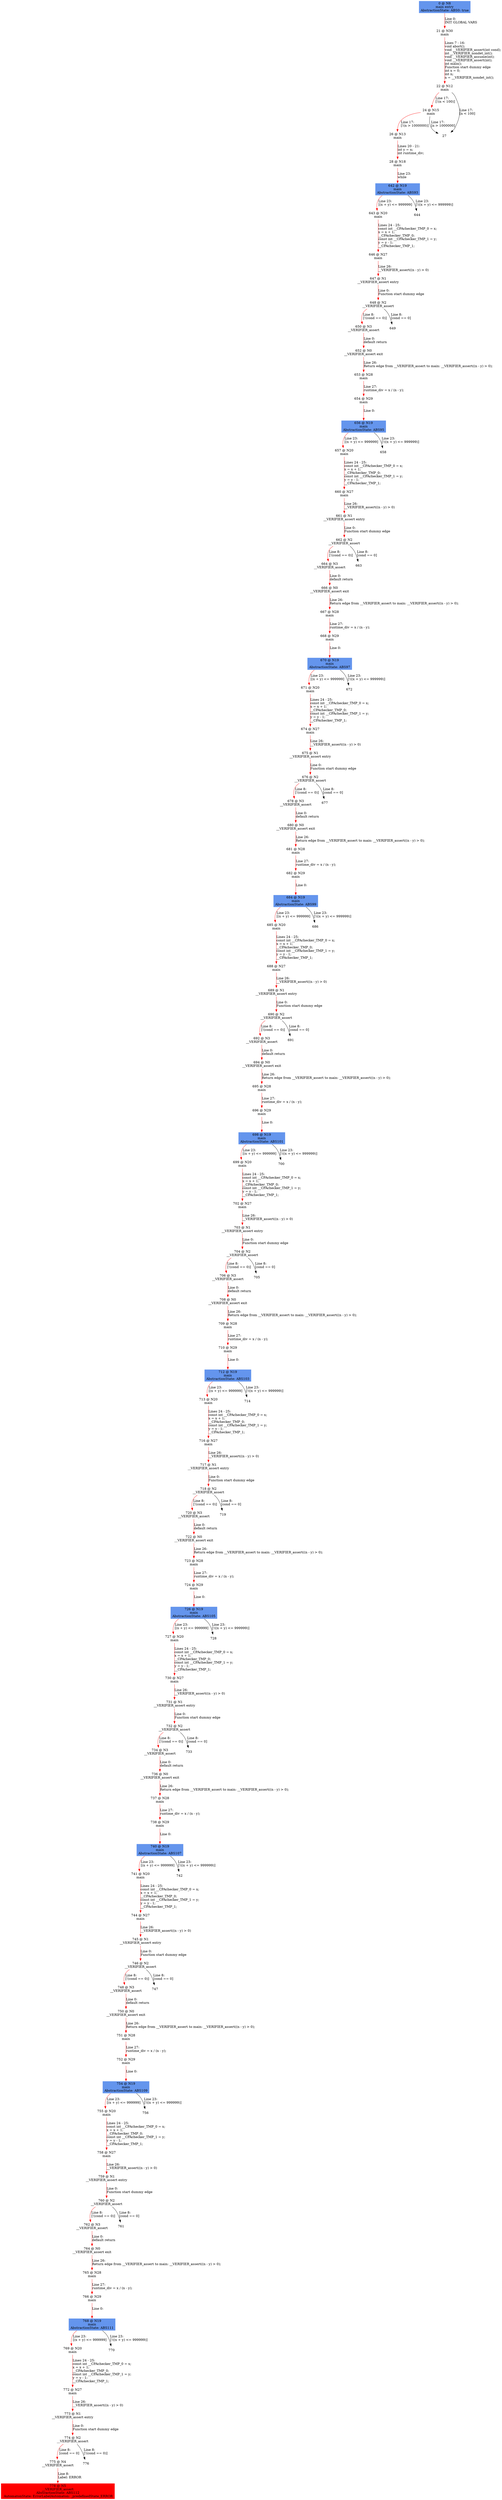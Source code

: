 digraph ARG {
node [style="filled" shape="box" color="white"]
0 [fillcolor="cornflowerblue" label="0 @ N8\nmain entry\nAbstractionState: ABS0: true\n" id="0"]
21 [label="21 @ N30\nmain\n" id="21"]
22 [label="22 @ N12\nmain\n" id="22"]
24 [label="24 @ N15\nmain\n" id="24"]
26 [label="26 @ N13\nmain\n" id="26"]
28 [label="28 @ N18\nmain\n" id="28"]
642 [fillcolor="cornflowerblue" label="642 @ N19\nmain\nAbstractionState: ABS93\n" id="642"]
643 [label="643 @ N20\nmain\n" id="643"]
646 [label="646 @ N27\nmain\n" id="646"]
647 [label="647 @ N1\n__VERIFIER_assert entry\n" id="647"]
648 [label="648 @ N2\n__VERIFIER_assert\n" id="648"]
650 [label="650 @ N3\n__VERIFIER_assert\n" id="650"]
652 [label="652 @ N0\n__VERIFIER_assert exit\n" id="652"]
653 [label="653 @ N28\nmain\n" id="653"]
654 [label="654 @ N29\nmain\n" id="654"]
656 [fillcolor="cornflowerblue" label="656 @ N19\nmain\nAbstractionState: ABS95\n" id="656"]
657 [label="657 @ N20\nmain\n" id="657"]
660 [label="660 @ N27\nmain\n" id="660"]
661 [label="661 @ N1\n__VERIFIER_assert entry\n" id="661"]
662 [label="662 @ N2\n__VERIFIER_assert\n" id="662"]
664 [label="664 @ N3\n__VERIFIER_assert\n" id="664"]
666 [label="666 @ N0\n__VERIFIER_assert exit\n" id="666"]
667 [label="667 @ N28\nmain\n" id="667"]
668 [label="668 @ N29\nmain\n" id="668"]
670 [fillcolor="cornflowerblue" label="670 @ N19\nmain\nAbstractionState: ABS97\n" id="670"]
671 [label="671 @ N20\nmain\n" id="671"]
674 [label="674 @ N27\nmain\n" id="674"]
675 [label="675 @ N1\n__VERIFIER_assert entry\n" id="675"]
676 [label="676 @ N2\n__VERIFIER_assert\n" id="676"]
678 [label="678 @ N3\n__VERIFIER_assert\n" id="678"]
680 [label="680 @ N0\n__VERIFIER_assert exit\n" id="680"]
681 [label="681 @ N28\nmain\n" id="681"]
682 [label="682 @ N29\nmain\n" id="682"]
684 [fillcolor="cornflowerblue" label="684 @ N19\nmain\nAbstractionState: ABS99\n" id="684"]
685 [label="685 @ N20\nmain\n" id="685"]
688 [label="688 @ N27\nmain\n" id="688"]
689 [label="689 @ N1\n__VERIFIER_assert entry\n" id="689"]
690 [label="690 @ N2\n__VERIFIER_assert\n" id="690"]
692 [label="692 @ N3\n__VERIFIER_assert\n" id="692"]
694 [label="694 @ N0\n__VERIFIER_assert exit\n" id="694"]
695 [label="695 @ N28\nmain\n" id="695"]
696 [label="696 @ N29\nmain\n" id="696"]
698 [fillcolor="cornflowerblue" label="698 @ N19\nmain\nAbstractionState: ABS101\n" id="698"]
699 [label="699 @ N20\nmain\n" id="699"]
702 [label="702 @ N27\nmain\n" id="702"]
703 [label="703 @ N1\n__VERIFIER_assert entry\n" id="703"]
704 [label="704 @ N2\n__VERIFIER_assert\n" id="704"]
706 [label="706 @ N3\n__VERIFIER_assert\n" id="706"]
708 [label="708 @ N0\n__VERIFIER_assert exit\n" id="708"]
709 [label="709 @ N28\nmain\n" id="709"]
710 [label="710 @ N29\nmain\n" id="710"]
712 [fillcolor="cornflowerblue" label="712 @ N19\nmain\nAbstractionState: ABS103\n" id="712"]
713 [label="713 @ N20\nmain\n" id="713"]
716 [label="716 @ N27\nmain\n" id="716"]
717 [label="717 @ N1\n__VERIFIER_assert entry\n" id="717"]
718 [label="718 @ N2\n__VERIFIER_assert\n" id="718"]
720 [label="720 @ N3\n__VERIFIER_assert\n" id="720"]
722 [label="722 @ N0\n__VERIFIER_assert exit\n" id="722"]
723 [label="723 @ N28\nmain\n" id="723"]
724 [label="724 @ N29\nmain\n" id="724"]
726 [fillcolor="cornflowerblue" label="726 @ N19\nmain\nAbstractionState: ABS105\n" id="726"]
727 [label="727 @ N20\nmain\n" id="727"]
730 [label="730 @ N27\nmain\n" id="730"]
731 [label="731 @ N1\n__VERIFIER_assert entry\n" id="731"]
732 [label="732 @ N2\n__VERIFIER_assert\n" id="732"]
734 [label="734 @ N3\n__VERIFIER_assert\n" id="734"]
736 [label="736 @ N0\n__VERIFIER_assert exit\n" id="736"]
737 [label="737 @ N28\nmain\n" id="737"]
738 [label="738 @ N29\nmain\n" id="738"]
740 [fillcolor="cornflowerblue" label="740 @ N19\nmain\nAbstractionState: ABS107\n" id="740"]
741 [label="741 @ N20\nmain\n" id="741"]
744 [label="744 @ N27\nmain\n" id="744"]
745 [label="745 @ N1\n__VERIFIER_assert entry\n" id="745"]
746 [label="746 @ N2\n__VERIFIER_assert\n" id="746"]
748 [label="748 @ N3\n__VERIFIER_assert\n" id="748"]
750 [label="750 @ N0\n__VERIFIER_assert exit\n" id="750"]
751 [label="751 @ N28\nmain\n" id="751"]
752 [label="752 @ N29\nmain\n" id="752"]
754 [fillcolor="cornflowerblue" label="754 @ N19\nmain\nAbstractionState: ABS109\n" id="754"]
755 [label="755 @ N20\nmain\n" id="755"]
758 [label="758 @ N27\nmain\n" id="758"]
759 [label="759 @ N1\n__VERIFIER_assert entry\n" id="759"]
760 [label="760 @ N2\n__VERIFIER_assert\n" id="760"]
762 [label="762 @ N3\n__VERIFIER_assert\n" id="762"]
764 [label="764 @ N0\n__VERIFIER_assert exit\n" id="764"]
765 [label="765 @ N28\nmain\n" id="765"]
766 [label="766 @ N29\nmain\n" id="766"]
768 [fillcolor="cornflowerblue" label="768 @ N19\nmain\nAbstractionState: ABS111\n" id="768"]
769 [label="769 @ N20\nmain\n" id="769"]
772 [label="772 @ N27\nmain\n" id="772"]
773 [label="773 @ N1\n__VERIFIER_assert entry\n" id="773"]
774 [label="774 @ N2\n__VERIFIER_assert\n" id="774"]
775 [label="775 @ N4\n__VERIFIER_assert\n" id="775"]
778 [fillcolor="red" label="778 @ N5\n__VERIFIER_assert\nAbstractionState: ABS112\n AutomatonState: ErrorLabelAutomaton: _predefinedState_ERROR\n" id="778"]
0 -> 21 [color="red" label="Line 0: \lINIT GLOBAL VARS\l" id="0 -> 21"]
21 -> 22 [color="red" label="Lines 7 - 16: \lvoid abort();\lvoid __VERIFIER_assert(int cond);\lint __VERIFIER_nondet_int();\lvoid __VERIFIER_assume(int);\lvoid __VERIFIER_assert(int);\lint main();\lFunction start dummy edge\lint x = 0;\lint n;\ln = __VERIFIER_nondet_int();\l" id="21 -> 22"]
22 -> 24 [color="red" label="Line 17: \l[!(n < 100)]\l" id="22 -> 24"]
22 -> 27 [label="Line 17: \l[n < 100]\l" id="22 -> 27"]
24 -> 26 [color="red" label="Line 17: \l[!(n > 1000000)]\l" id="24 -> 26"]
24 -> 27 [label="Line 17: \l[n > 1000000]\l" id="24 -> 27"]
26 -> 28 [color="red" label="Lines 20 - 21: \lint y = n;\lint runtime_div;\l" id="26 -> 28"]
28 -> 642 [color="red" label="Line 23: \lwhile\l" id="28 -> 642"]
642 -> 643 [color="red" label="Line 23: \l[(x + y) <= 999999]\l" id="642 -> 643"]
642 -> 644 [label="Line 23: \l[!((x + y) <= 999999)]\l" id="642 -> 644"]
643 -> 646 [color="red" label="Lines 24 - 25: \lconst int __CPAchecker_TMP_0 = x;\lx = x + 1;\l__CPAchecker_TMP_0;\lconst int __CPAchecker_TMP_1 = y;\ly = y - 1;\l__CPAchecker_TMP_1;\l" id="643 -> 646"]
646 -> 647 [color="red" label="Line 26: \l__VERIFIER_assert((n - y) > 0)\l" id="646 -> 647"]
647 -> 648 [color="red" label="Line 0: \lFunction start dummy edge\l" id="647 -> 648"]
648 -> 649 [label="Line 8: \l[cond == 0]\l" id="648 -> 649"]
648 -> 650 [color="red" label="Line 8: \l[!(cond == 0)]\l" id="648 -> 650"]
650 -> 652 [color="red" label="Line 0: \ldefault return\l" id="650 -> 652"]
652 -> 653 [color="red" label="Line 26: \lReturn edge from __VERIFIER_assert to main: __VERIFIER_assert((n - y) > 0);\l" id="652 -> 653"]
653 -> 654 [color="red" label="Line 27: \lruntime_div = x / (n - y);\l" id="653 -> 654"]
654 -> 656 [color="red" label="Line 0: \l\l" id="654 -> 656"]
656 -> 657 [color="red" label="Line 23: \l[(x + y) <= 999999]\l" id="656 -> 657"]
656 -> 658 [label="Line 23: \l[!((x + y) <= 999999)]\l" id="656 -> 658"]
657 -> 660 [color="red" label="Lines 24 - 25: \lconst int __CPAchecker_TMP_0 = x;\lx = x + 1;\l__CPAchecker_TMP_0;\lconst int __CPAchecker_TMP_1 = y;\ly = y - 1;\l__CPAchecker_TMP_1;\l" id="657 -> 660"]
660 -> 661 [color="red" label="Line 26: \l__VERIFIER_assert((n - y) > 0)\l" id="660 -> 661"]
661 -> 662 [color="red" label="Line 0: \lFunction start dummy edge\l" id="661 -> 662"]
662 -> 663 [label="Line 8: \l[cond == 0]\l" id="662 -> 663"]
662 -> 664 [color="red" label="Line 8: \l[!(cond == 0)]\l" id="662 -> 664"]
664 -> 666 [color="red" label="Line 0: \ldefault return\l" id="664 -> 666"]
666 -> 667 [color="red" label="Line 26: \lReturn edge from __VERIFIER_assert to main: __VERIFIER_assert((n - y) > 0);\l" id="666 -> 667"]
667 -> 668 [color="red" label="Line 27: \lruntime_div = x / (n - y);\l" id="667 -> 668"]
668 -> 670 [color="red" label="Line 0: \l\l" id="668 -> 670"]
670 -> 671 [color="red" label="Line 23: \l[(x + y) <= 999999]\l" id="670 -> 671"]
670 -> 672 [label="Line 23: \l[!((x + y) <= 999999)]\l" id="670 -> 672"]
671 -> 674 [color="red" label="Lines 24 - 25: \lconst int __CPAchecker_TMP_0 = x;\lx = x + 1;\l__CPAchecker_TMP_0;\lconst int __CPAchecker_TMP_1 = y;\ly = y - 1;\l__CPAchecker_TMP_1;\l" id="671 -> 674"]
674 -> 675 [color="red" label="Line 26: \l__VERIFIER_assert((n - y) > 0)\l" id="674 -> 675"]
675 -> 676 [color="red" label="Line 0: \lFunction start dummy edge\l" id="675 -> 676"]
676 -> 677 [label="Line 8: \l[cond == 0]\l" id="676 -> 677"]
676 -> 678 [color="red" label="Line 8: \l[!(cond == 0)]\l" id="676 -> 678"]
678 -> 680 [color="red" label="Line 0: \ldefault return\l" id="678 -> 680"]
680 -> 681 [color="red" label="Line 26: \lReturn edge from __VERIFIER_assert to main: __VERIFIER_assert((n - y) > 0);\l" id="680 -> 681"]
681 -> 682 [color="red" label="Line 27: \lruntime_div = x / (n - y);\l" id="681 -> 682"]
682 -> 684 [color="red" label="Line 0: \l\l" id="682 -> 684"]
684 -> 685 [color="red" label="Line 23: \l[(x + y) <= 999999]\l" id="684 -> 685"]
684 -> 686 [label="Line 23: \l[!((x + y) <= 999999)]\l" id="684 -> 686"]
685 -> 688 [color="red" label="Lines 24 - 25: \lconst int __CPAchecker_TMP_0 = x;\lx = x + 1;\l__CPAchecker_TMP_0;\lconst int __CPAchecker_TMP_1 = y;\ly = y - 1;\l__CPAchecker_TMP_1;\l" id="685 -> 688"]
688 -> 689 [color="red" label="Line 26: \l__VERIFIER_assert((n - y) > 0)\l" id="688 -> 689"]
689 -> 690 [color="red" label="Line 0: \lFunction start dummy edge\l" id="689 -> 690"]
690 -> 691 [label="Line 8: \l[cond == 0]\l" id="690 -> 691"]
690 -> 692 [color="red" label="Line 8: \l[!(cond == 0)]\l" id="690 -> 692"]
692 -> 694 [color="red" label="Line 0: \ldefault return\l" id="692 -> 694"]
694 -> 695 [color="red" label="Line 26: \lReturn edge from __VERIFIER_assert to main: __VERIFIER_assert((n - y) > 0);\l" id="694 -> 695"]
695 -> 696 [color="red" label="Line 27: \lruntime_div = x / (n - y);\l" id="695 -> 696"]
696 -> 698 [color="red" label="Line 0: \l\l" id="696 -> 698"]
698 -> 699 [color="red" label="Line 23: \l[(x + y) <= 999999]\l" id="698 -> 699"]
698 -> 700 [label="Line 23: \l[!((x + y) <= 999999)]\l" id="698 -> 700"]
699 -> 702 [color="red" label="Lines 24 - 25: \lconst int __CPAchecker_TMP_0 = x;\lx = x + 1;\l__CPAchecker_TMP_0;\lconst int __CPAchecker_TMP_1 = y;\ly = y - 1;\l__CPAchecker_TMP_1;\l" id="699 -> 702"]
702 -> 703 [color="red" label="Line 26: \l__VERIFIER_assert((n - y) > 0)\l" id="702 -> 703"]
703 -> 704 [color="red" label="Line 0: \lFunction start dummy edge\l" id="703 -> 704"]
704 -> 705 [label="Line 8: \l[cond == 0]\l" id="704 -> 705"]
704 -> 706 [color="red" label="Line 8: \l[!(cond == 0)]\l" id="704 -> 706"]
706 -> 708 [color="red" label="Line 0: \ldefault return\l" id="706 -> 708"]
708 -> 709 [color="red" label="Line 26: \lReturn edge from __VERIFIER_assert to main: __VERIFIER_assert((n - y) > 0);\l" id="708 -> 709"]
709 -> 710 [color="red" label="Line 27: \lruntime_div = x / (n - y);\l" id="709 -> 710"]
710 -> 712 [color="red" label="Line 0: \l\l" id="710 -> 712"]
712 -> 713 [color="red" label="Line 23: \l[(x + y) <= 999999]\l" id="712 -> 713"]
712 -> 714 [label="Line 23: \l[!((x + y) <= 999999)]\l" id="712 -> 714"]
713 -> 716 [color="red" label="Lines 24 - 25: \lconst int __CPAchecker_TMP_0 = x;\lx = x + 1;\l__CPAchecker_TMP_0;\lconst int __CPAchecker_TMP_1 = y;\ly = y - 1;\l__CPAchecker_TMP_1;\l" id="713 -> 716"]
716 -> 717 [color="red" label="Line 26: \l__VERIFIER_assert((n - y) > 0)\l" id="716 -> 717"]
717 -> 718 [color="red" label="Line 0: \lFunction start dummy edge\l" id="717 -> 718"]
718 -> 719 [label="Line 8: \l[cond == 0]\l" id="718 -> 719"]
718 -> 720 [color="red" label="Line 8: \l[!(cond == 0)]\l" id="718 -> 720"]
720 -> 722 [color="red" label="Line 0: \ldefault return\l" id="720 -> 722"]
722 -> 723 [color="red" label="Line 26: \lReturn edge from __VERIFIER_assert to main: __VERIFIER_assert((n - y) > 0);\l" id="722 -> 723"]
723 -> 724 [color="red" label="Line 27: \lruntime_div = x / (n - y);\l" id="723 -> 724"]
724 -> 726 [color="red" label="Line 0: \l\l" id="724 -> 726"]
726 -> 727 [color="red" label="Line 23: \l[(x + y) <= 999999]\l" id="726 -> 727"]
726 -> 728 [label="Line 23: \l[!((x + y) <= 999999)]\l" id="726 -> 728"]
727 -> 730 [color="red" label="Lines 24 - 25: \lconst int __CPAchecker_TMP_0 = x;\lx = x + 1;\l__CPAchecker_TMP_0;\lconst int __CPAchecker_TMP_1 = y;\ly = y - 1;\l__CPAchecker_TMP_1;\l" id="727 -> 730"]
730 -> 731 [color="red" label="Line 26: \l__VERIFIER_assert((n - y) > 0)\l" id="730 -> 731"]
731 -> 732 [color="red" label="Line 0: \lFunction start dummy edge\l" id="731 -> 732"]
732 -> 733 [label="Line 8: \l[cond == 0]\l" id="732 -> 733"]
732 -> 734 [color="red" label="Line 8: \l[!(cond == 0)]\l" id="732 -> 734"]
734 -> 736 [color="red" label="Line 0: \ldefault return\l" id="734 -> 736"]
736 -> 737 [color="red" label="Line 26: \lReturn edge from __VERIFIER_assert to main: __VERIFIER_assert((n - y) > 0);\l" id="736 -> 737"]
737 -> 738 [color="red" label="Line 27: \lruntime_div = x / (n - y);\l" id="737 -> 738"]
738 -> 740 [color="red" label="Line 0: \l\l" id="738 -> 740"]
740 -> 741 [color="red" label="Line 23: \l[(x + y) <= 999999]\l" id="740 -> 741"]
740 -> 742 [label="Line 23: \l[!((x + y) <= 999999)]\l" id="740 -> 742"]
741 -> 744 [color="red" label="Lines 24 - 25: \lconst int __CPAchecker_TMP_0 = x;\lx = x + 1;\l__CPAchecker_TMP_0;\lconst int __CPAchecker_TMP_1 = y;\ly = y - 1;\l__CPAchecker_TMP_1;\l" id="741 -> 744"]
744 -> 745 [color="red" label="Line 26: \l__VERIFIER_assert((n - y) > 0)\l" id="744 -> 745"]
745 -> 746 [color="red" label="Line 0: \lFunction start dummy edge\l" id="745 -> 746"]
746 -> 747 [label="Line 8: \l[cond == 0]\l" id="746 -> 747"]
746 -> 748 [color="red" label="Line 8: \l[!(cond == 0)]\l" id="746 -> 748"]
748 -> 750 [color="red" label="Line 0: \ldefault return\l" id="748 -> 750"]
750 -> 751 [color="red" label="Line 26: \lReturn edge from __VERIFIER_assert to main: __VERIFIER_assert((n - y) > 0);\l" id="750 -> 751"]
751 -> 752 [color="red" label="Line 27: \lruntime_div = x / (n - y);\l" id="751 -> 752"]
752 -> 754 [color="red" label="Line 0: \l\l" id="752 -> 754"]
754 -> 755 [color="red" label="Line 23: \l[(x + y) <= 999999]\l" id="754 -> 755"]
754 -> 756 [label="Line 23: \l[!((x + y) <= 999999)]\l" id="754 -> 756"]
755 -> 758 [color="red" label="Lines 24 - 25: \lconst int __CPAchecker_TMP_0 = x;\lx = x + 1;\l__CPAchecker_TMP_0;\lconst int __CPAchecker_TMP_1 = y;\ly = y - 1;\l__CPAchecker_TMP_1;\l" id="755 -> 758"]
758 -> 759 [color="red" label="Line 26: \l__VERIFIER_assert((n - y) > 0)\l" id="758 -> 759"]
759 -> 760 [color="red" label="Line 0: \lFunction start dummy edge\l" id="759 -> 760"]
760 -> 761 [label="Line 8: \l[cond == 0]\l" id="760 -> 761"]
760 -> 762 [color="red" label="Line 8: \l[!(cond == 0)]\l" id="760 -> 762"]
762 -> 764 [color="red" label="Line 0: \ldefault return\l" id="762 -> 764"]
764 -> 765 [color="red" label="Line 26: \lReturn edge from __VERIFIER_assert to main: __VERIFIER_assert((n - y) > 0);\l" id="764 -> 765"]
765 -> 766 [color="red" label="Line 27: \lruntime_div = x / (n - y);\l" id="765 -> 766"]
766 -> 768 [color="red" label="Line 0: \l\l" id="766 -> 768"]
768 -> 769 [color="red" label="Line 23: \l[(x + y) <= 999999]\l" id="768 -> 769"]
768 -> 770 [label="Line 23: \l[!((x + y) <= 999999)]\l" id="768 -> 770"]
769 -> 772 [color="red" label="Lines 24 - 25: \lconst int __CPAchecker_TMP_0 = x;\lx = x + 1;\l__CPAchecker_TMP_0;\lconst int __CPAchecker_TMP_1 = y;\ly = y - 1;\l__CPAchecker_TMP_1;\l" id="769 -> 772"]
772 -> 773 [color="red" label="Line 26: \l__VERIFIER_assert((n - y) > 0)\l" id="772 -> 773"]
773 -> 774 [color="red" label="Line 0: \lFunction start dummy edge\l" id="773 -> 774"]
774 -> 775 [color="red" label="Line 8: \l[cond == 0]\l" id="774 -> 775"]
774 -> 776 [label="Line 8: \l[!(cond == 0)]\l" id="774 -> 776"]
775 -> 778 [color="red" label="Line 8: \lLabel: ERROR\l" id="775 -> 778"]
}
